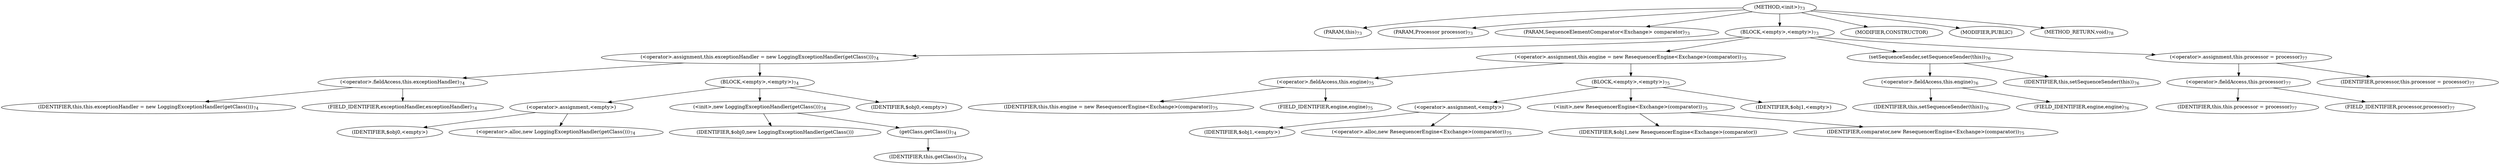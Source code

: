 digraph "&lt;init&gt;" {  
"93" [label = <(METHOD,&lt;init&gt;)<SUB>73</SUB>> ]
"4" [label = <(PARAM,this)<SUB>73</SUB>> ]
"94" [label = <(PARAM,Processor processor)<SUB>73</SUB>> ]
"95" [label = <(PARAM,SequenceElementComparator&lt;Exchange&gt; comparator)<SUB>73</SUB>> ]
"96" [label = <(BLOCK,&lt;empty&gt;,&lt;empty&gt;)<SUB>73</SUB>> ]
"97" [label = <(&lt;operator&gt;.assignment,this.exceptionHandler = new LoggingExceptionHandler(getClass()))<SUB>74</SUB>> ]
"98" [label = <(&lt;operator&gt;.fieldAccess,this.exceptionHandler)<SUB>74</SUB>> ]
"3" [label = <(IDENTIFIER,this,this.exceptionHandler = new LoggingExceptionHandler(getClass()))<SUB>74</SUB>> ]
"99" [label = <(FIELD_IDENTIFIER,exceptionHandler,exceptionHandler)<SUB>74</SUB>> ]
"100" [label = <(BLOCK,&lt;empty&gt;,&lt;empty&gt;)<SUB>74</SUB>> ]
"101" [label = <(&lt;operator&gt;.assignment,&lt;empty&gt;)> ]
"102" [label = <(IDENTIFIER,$obj0,&lt;empty&gt;)> ]
"103" [label = <(&lt;operator&gt;.alloc,new LoggingExceptionHandler(getClass()))<SUB>74</SUB>> ]
"104" [label = <(&lt;init&gt;,new LoggingExceptionHandler(getClass()))<SUB>74</SUB>> ]
"105" [label = <(IDENTIFIER,$obj0,new LoggingExceptionHandler(getClass()))> ]
"106" [label = <(getClass,getClass())<SUB>74</SUB>> ]
"5" [label = <(IDENTIFIER,this,getClass())<SUB>74</SUB>> ]
"107" [label = <(IDENTIFIER,$obj0,&lt;empty&gt;)> ]
"108" [label = <(&lt;operator&gt;.assignment,this.engine = new ResequencerEngine&lt;Exchange&gt;(comparator))<SUB>75</SUB>> ]
"109" [label = <(&lt;operator&gt;.fieldAccess,this.engine)<SUB>75</SUB>> ]
"6" [label = <(IDENTIFIER,this,this.engine = new ResequencerEngine&lt;Exchange&gt;(comparator))<SUB>75</SUB>> ]
"110" [label = <(FIELD_IDENTIFIER,engine,engine)<SUB>75</SUB>> ]
"111" [label = <(BLOCK,&lt;empty&gt;,&lt;empty&gt;)<SUB>75</SUB>> ]
"112" [label = <(&lt;operator&gt;.assignment,&lt;empty&gt;)> ]
"113" [label = <(IDENTIFIER,$obj1,&lt;empty&gt;)> ]
"114" [label = <(&lt;operator&gt;.alloc,new ResequencerEngine&lt;Exchange&gt;(comparator))<SUB>75</SUB>> ]
"115" [label = <(&lt;init&gt;,new ResequencerEngine&lt;Exchange&gt;(comparator))<SUB>75</SUB>> ]
"116" [label = <(IDENTIFIER,$obj1,new ResequencerEngine&lt;Exchange&gt;(comparator))> ]
"117" [label = <(IDENTIFIER,comparator,new ResequencerEngine&lt;Exchange&gt;(comparator))<SUB>75</SUB>> ]
"118" [label = <(IDENTIFIER,$obj1,&lt;empty&gt;)> ]
"119" [label = <(setSequenceSender,setSequenceSender(this))<SUB>76</SUB>> ]
"120" [label = <(&lt;operator&gt;.fieldAccess,this.engine)<SUB>76</SUB>> ]
"8" [label = <(IDENTIFIER,this,setSequenceSender(this))<SUB>76</SUB>> ]
"121" [label = <(FIELD_IDENTIFIER,engine,engine)<SUB>76</SUB>> ]
"7" [label = <(IDENTIFIER,this,setSequenceSender(this))<SUB>76</SUB>> ]
"122" [label = <(&lt;operator&gt;.assignment,this.processor = processor)<SUB>77</SUB>> ]
"123" [label = <(&lt;operator&gt;.fieldAccess,this.processor)<SUB>77</SUB>> ]
"9" [label = <(IDENTIFIER,this,this.processor = processor)<SUB>77</SUB>> ]
"124" [label = <(FIELD_IDENTIFIER,processor,processor)<SUB>77</SUB>> ]
"125" [label = <(IDENTIFIER,processor,this.processor = processor)<SUB>77</SUB>> ]
"126" [label = <(MODIFIER,CONSTRUCTOR)> ]
"127" [label = <(MODIFIER,PUBLIC)> ]
"128" [label = <(METHOD_RETURN,void)<SUB>78</SUB>> ]
  "93" -> "4" 
  "93" -> "94" 
  "93" -> "95" 
  "93" -> "96" 
  "93" -> "126" 
  "93" -> "127" 
  "93" -> "128" 
  "96" -> "97" 
  "96" -> "108" 
  "96" -> "119" 
  "96" -> "122" 
  "97" -> "98" 
  "97" -> "100" 
  "98" -> "3" 
  "98" -> "99" 
  "100" -> "101" 
  "100" -> "104" 
  "100" -> "107" 
  "101" -> "102" 
  "101" -> "103" 
  "104" -> "105" 
  "104" -> "106" 
  "106" -> "5" 
  "108" -> "109" 
  "108" -> "111" 
  "109" -> "6" 
  "109" -> "110" 
  "111" -> "112" 
  "111" -> "115" 
  "111" -> "118" 
  "112" -> "113" 
  "112" -> "114" 
  "115" -> "116" 
  "115" -> "117" 
  "119" -> "120" 
  "119" -> "7" 
  "120" -> "8" 
  "120" -> "121" 
  "122" -> "123" 
  "122" -> "125" 
  "123" -> "9" 
  "123" -> "124" 
}
